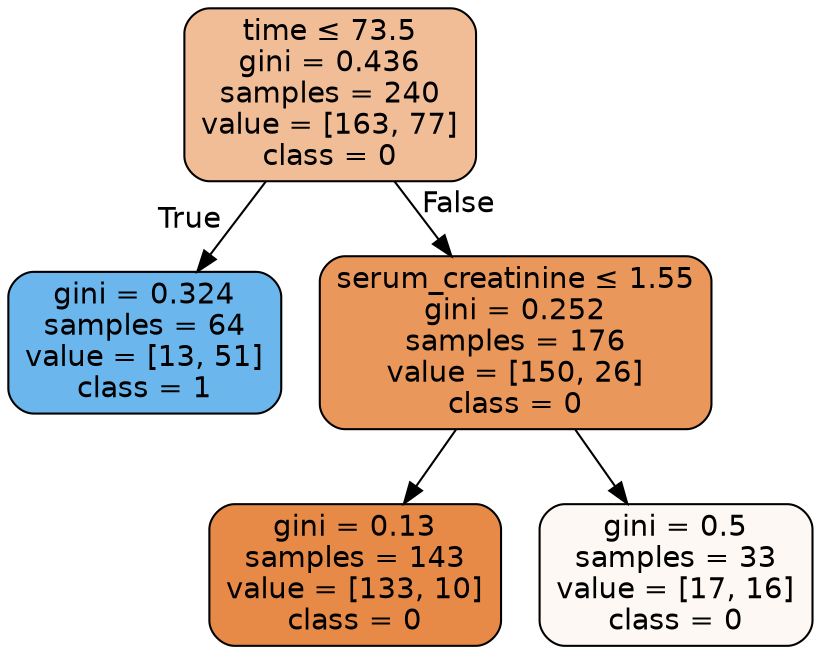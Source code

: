 digraph Tree {
node [shape=box, style="filled, rounded", color="black", fontname=helvetica] ;
edge [fontname=helvetica] ;
0 [label=<time &le; 73.5<br/>gini = 0.436<br/>samples = 240<br/>value = [163, 77]<br/>class = 0>, fillcolor="#f1bd97"] ;
1 [label=<gini = 0.324<br/>samples = 64<br/>value = [13, 51]<br/>class = 1>, fillcolor="#6bb6ec"] ;
0 -> 1 [labeldistance=2.5, labelangle=45, headlabel="True"] ;
2 [label=<serum_creatinine &le; 1.55<br/>gini = 0.252<br/>samples = 176<br/>value = [150, 26]<br/>class = 0>, fillcolor="#ea975b"] ;
0 -> 2 [labeldistance=2.5, labelangle=-45, headlabel="False"] ;
3 [label=<gini = 0.13<br/>samples = 143<br/>value = [133, 10]<br/>class = 0>, fillcolor="#e78a48"] ;
2 -> 3 ;
4 [label=<gini = 0.5<br/>samples = 33<br/>value = [17, 16]<br/>class = 0>, fillcolor="#fdf8f3"] ;
2 -> 4 ;
}